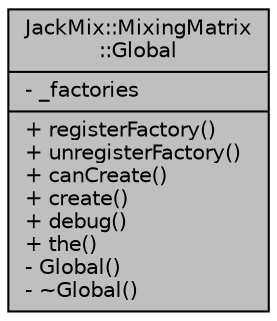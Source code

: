 digraph "JackMix::MixingMatrix::Global"
{
 // LATEX_PDF_SIZE
  edge [fontname="Helvetica",fontsize="10",labelfontname="Helvetica",labelfontsize="10"];
  node [fontname="Helvetica",fontsize="10",shape=record];
  Node1 [label="{JackMix::MixingMatrix\l::Global\n|- _factories\l|+ registerFactory()\l+ unregisterFactory()\l+ canCreate()\l+ create()\l+ debug()\l+ the()\l- Global()\l- ~Global()\l}",height=0.2,width=0.4,color="black", fillcolor="grey75", style="filled", fontcolor="black",tooltip=" "];
}
